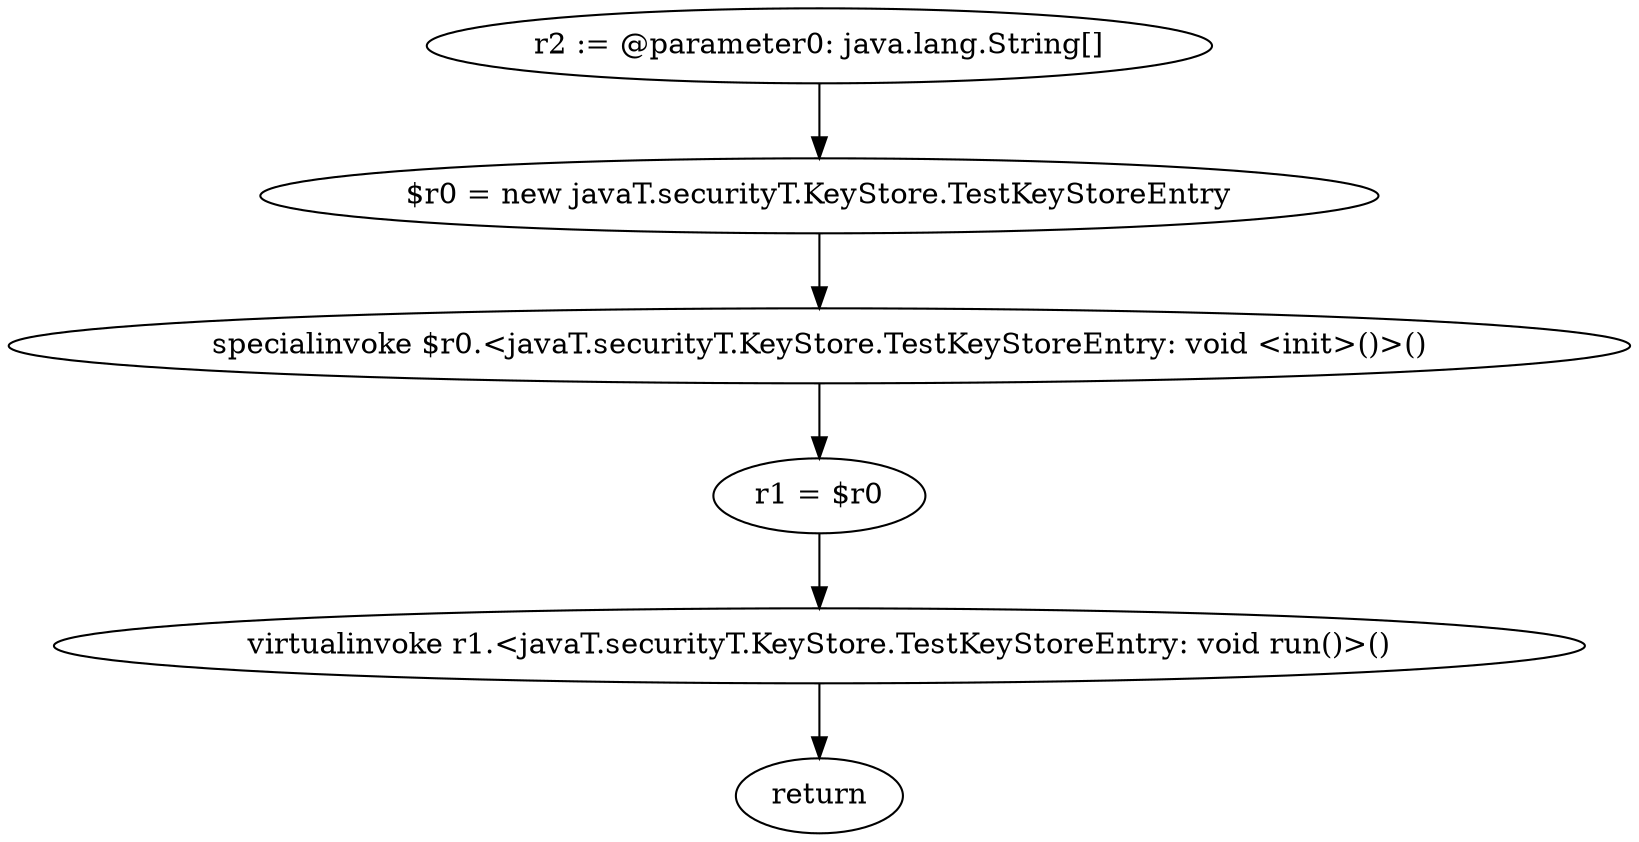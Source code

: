 digraph "unitGraph" {
    "r2 := @parameter0: java.lang.String[]"
    "$r0 = new javaT.securityT.KeyStore.TestKeyStoreEntry"
    "specialinvoke $r0.<javaT.securityT.KeyStore.TestKeyStoreEntry: void <init>()>()"
    "r1 = $r0"
    "virtualinvoke r1.<javaT.securityT.KeyStore.TestKeyStoreEntry: void run()>()"
    "return"
    "r2 := @parameter0: java.lang.String[]"->"$r0 = new javaT.securityT.KeyStore.TestKeyStoreEntry";
    "$r0 = new javaT.securityT.KeyStore.TestKeyStoreEntry"->"specialinvoke $r0.<javaT.securityT.KeyStore.TestKeyStoreEntry: void <init>()>()";
    "specialinvoke $r0.<javaT.securityT.KeyStore.TestKeyStoreEntry: void <init>()>()"->"r1 = $r0";
    "r1 = $r0"->"virtualinvoke r1.<javaT.securityT.KeyStore.TestKeyStoreEntry: void run()>()";
    "virtualinvoke r1.<javaT.securityT.KeyStore.TestKeyStoreEntry: void run()>()"->"return";
}
